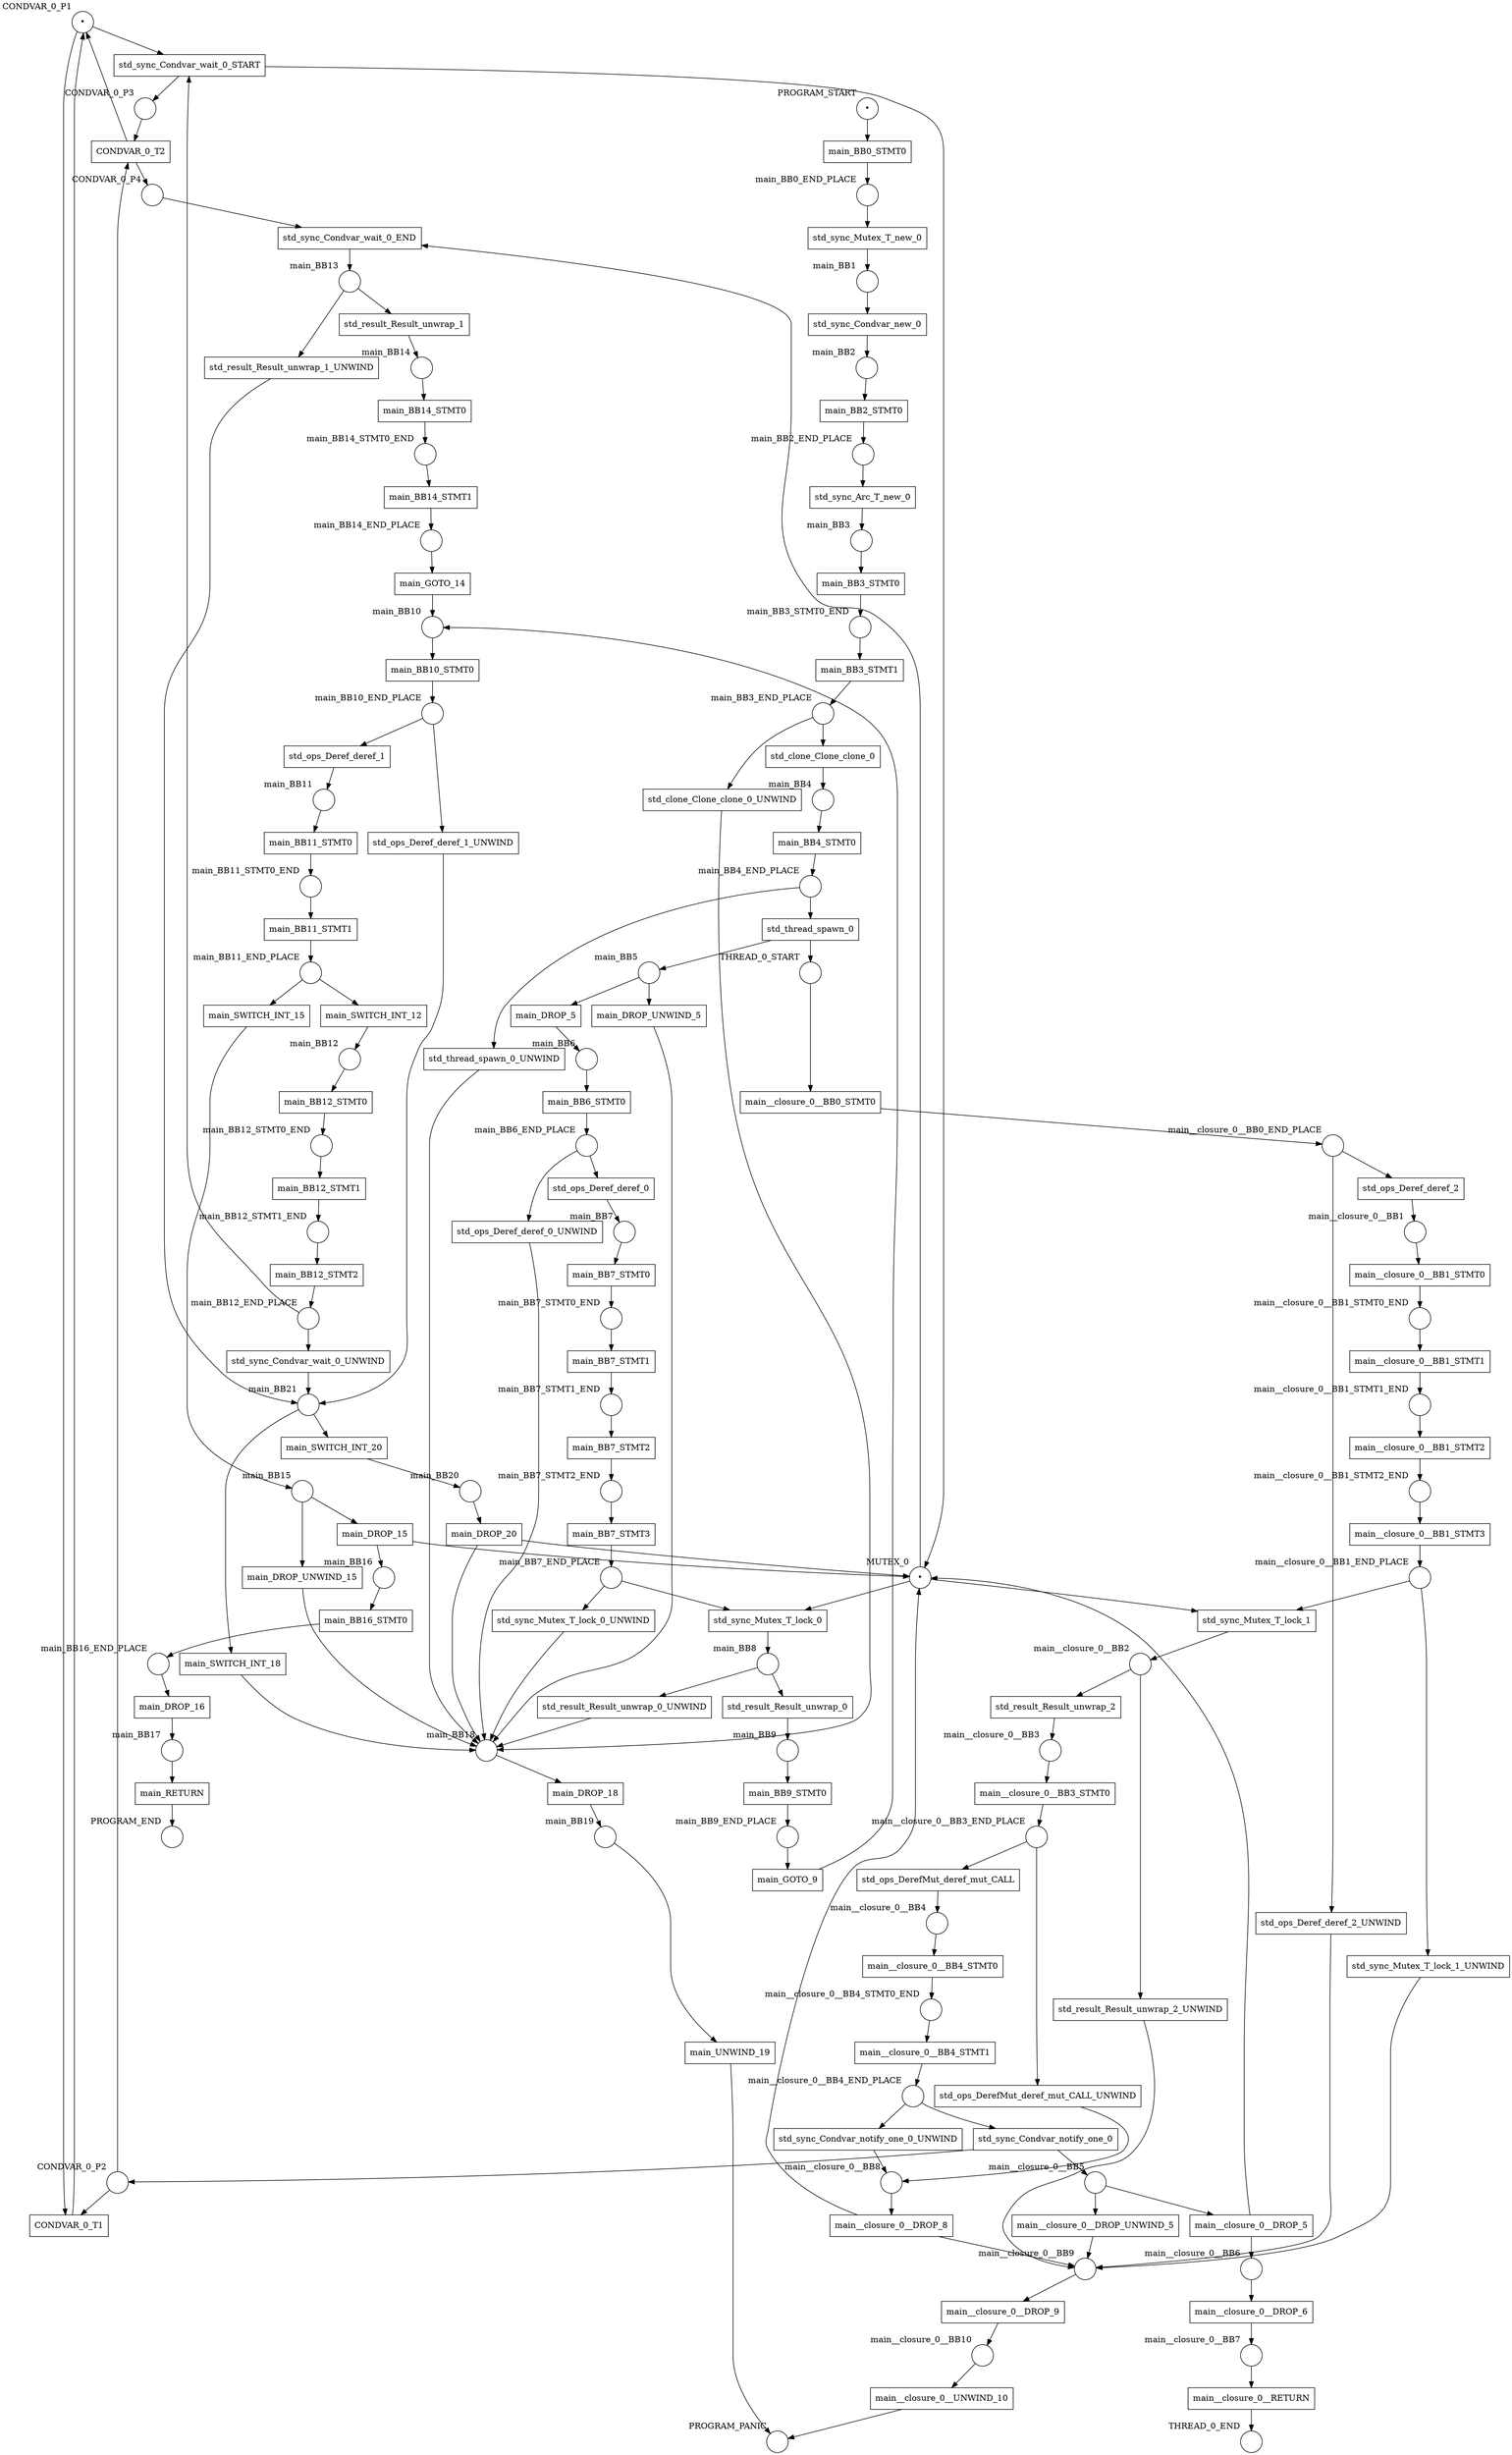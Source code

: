 digraph petrinet {
    CONDVAR_0_P1 [shape="circle" xlabel="CONDVAR_0_P1" label="•"];
    CONDVAR_0_P2 [shape="circle" xlabel="CONDVAR_0_P2" label=""];
    CONDVAR_0_P3 [shape="circle" xlabel="CONDVAR_0_P3" label=""];
    CONDVAR_0_P4 [shape="circle" xlabel="CONDVAR_0_P4" label=""];
    MUTEX_0 [shape="circle" xlabel="MUTEX_0" label="•"];
    PROGRAM_END [shape="circle" xlabel="PROGRAM_END" label=""];
    PROGRAM_PANIC [shape="circle" xlabel="PROGRAM_PANIC" label=""];
    PROGRAM_START [shape="circle" xlabel="PROGRAM_START" label="•"];
    THREAD_0_END [shape="circle" xlabel="THREAD_0_END" label=""];
    THREAD_0_START [shape="circle" xlabel="THREAD_0_START" label=""];
    main_BB0_END_PLACE [shape="circle" xlabel="main_BB0_END_PLACE" label=""];
    main_BB1 [shape="circle" xlabel="main_BB1" label=""];
    main_BB10 [shape="circle" xlabel="main_BB10" label=""];
    main_BB10_END_PLACE [shape="circle" xlabel="main_BB10_END_PLACE" label=""];
    main_BB11 [shape="circle" xlabel="main_BB11" label=""];
    main_BB11_END_PLACE [shape="circle" xlabel="main_BB11_END_PLACE" label=""];
    main_BB11_STMT0_END [shape="circle" xlabel="main_BB11_STMT0_END" label=""];
    main_BB12 [shape="circle" xlabel="main_BB12" label=""];
    main_BB12_END_PLACE [shape="circle" xlabel="main_BB12_END_PLACE" label=""];
    main_BB12_STMT0_END [shape="circle" xlabel="main_BB12_STMT0_END" label=""];
    main_BB12_STMT1_END [shape="circle" xlabel="main_BB12_STMT1_END" label=""];
    main_BB13 [shape="circle" xlabel="main_BB13" label=""];
    main_BB14 [shape="circle" xlabel="main_BB14" label=""];
    main_BB14_END_PLACE [shape="circle" xlabel="main_BB14_END_PLACE" label=""];
    main_BB14_STMT0_END [shape="circle" xlabel="main_BB14_STMT0_END" label=""];
    main_BB15 [shape="circle" xlabel="main_BB15" label=""];
    main_BB16 [shape="circle" xlabel="main_BB16" label=""];
    main_BB16_END_PLACE [shape="circle" xlabel="main_BB16_END_PLACE" label=""];
    main_BB17 [shape="circle" xlabel="main_BB17" label=""];
    main_BB18 [shape="circle" xlabel="main_BB18" label=""];
    main_BB19 [shape="circle" xlabel="main_BB19" label=""];
    main_BB2 [shape="circle" xlabel="main_BB2" label=""];
    main_BB20 [shape="circle" xlabel="main_BB20" label=""];
    main_BB21 [shape="circle" xlabel="main_BB21" label=""];
    main_BB2_END_PLACE [shape="circle" xlabel="main_BB2_END_PLACE" label=""];
    main_BB3 [shape="circle" xlabel="main_BB3" label=""];
    main_BB3_END_PLACE [shape="circle" xlabel="main_BB3_END_PLACE" label=""];
    main_BB3_STMT0_END [shape="circle" xlabel="main_BB3_STMT0_END" label=""];
    main_BB4 [shape="circle" xlabel="main_BB4" label=""];
    main_BB4_END_PLACE [shape="circle" xlabel="main_BB4_END_PLACE" label=""];
    main_BB5 [shape="circle" xlabel="main_BB5" label=""];
    main_BB6 [shape="circle" xlabel="main_BB6" label=""];
    main_BB6_END_PLACE [shape="circle" xlabel="main_BB6_END_PLACE" label=""];
    main_BB7 [shape="circle" xlabel="main_BB7" label=""];
    main_BB7_END_PLACE [shape="circle" xlabel="main_BB7_END_PLACE" label=""];
    main_BB7_STMT0_END [shape="circle" xlabel="main_BB7_STMT0_END" label=""];
    main_BB7_STMT1_END [shape="circle" xlabel="main_BB7_STMT1_END" label=""];
    main_BB7_STMT2_END [shape="circle" xlabel="main_BB7_STMT2_END" label=""];
    main_BB8 [shape="circle" xlabel="main_BB8" label=""];
    main_BB9 [shape="circle" xlabel="main_BB9" label=""];
    main_BB9_END_PLACE [shape="circle" xlabel="main_BB9_END_PLACE" label=""];
    main__closure_0__BB0_END_PLACE [shape="circle" xlabel="main__closure_0__BB0_END_PLACE" label=""];
    main__closure_0__BB1 [shape="circle" xlabel="main__closure_0__BB1" label=""];
    main__closure_0__BB10 [shape="circle" xlabel="main__closure_0__BB10" label=""];
    main__closure_0__BB1_END_PLACE [shape="circle" xlabel="main__closure_0__BB1_END_PLACE" label=""];
    main__closure_0__BB1_STMT0_END [shape="circle" xlabel="main__closure_0__BB1_STMT0_END" label=""];
    main__closure_0__BB1_STMT1_END [shape="circle" xlabel="main__closure_0__BB1_STMT1_END" label=""];
    main__closure_0__BB1_STMT2_END [shape="circle" xlabel="main__closure_0__BB1_STMT2_END" label=""];
    main__closure_0__BB2 [shape="circle" xlabel="main__closure_0__BB2" label=""];
    main__closure_0__BB3 [shape="circle" xlabel="main__closure_0__BB3" label=""];
    main__closure_0__BB3_END_PLACE [shape="circle" xlabel="main__closure_0__BB3_END_PLACE" label=""];
    main__closure_0__BB4 [shape="circle" xlabel="main__closure_0__BB4" label=""];
    main__closure_0__BB4_END_PLACE [shape="circle" xlabel="main__closure_0__BB4_END_PLACE" label=""];
    main__closure_0__BB4_STMT0_END [shape="circle" xlabel="main__closure_0__BB4_STMT0_END" label=""];
    main__closure_0__BB5 [shape="circle" xlabel="main__closure_0__BB5" label=""];
    main__closure_0__BB6 [shape="circle" xlabel="main__closure_0__BB6" label=""];
    main__closure_0__BB7 [shape="circle" xlabel="main__closure_0__BB7" label=""];
    main__closure_0__BB8 [shape="circle" xlabel="main__closure_0__BB8" label=""];
    main__closure_0__BB9 [shape="circle" xlabel="main__closure_0__BB9" label=""];
    CONDVAR_0_T1 [shape="box" xlabel="" label="CONDVAR_0_T1"];
    CONDVAR_0_T2 [shape="box" xlabel="" label="CONDVAR_0_T2"];
    main_BB0_STMT0 [shape="box" xlabel="" label="main_BB0_STMT0"];
    main_BB10_STMT0 [shape="box" xlabel="" label="main_BB10_STMT0"];
    main_BB11_STMT0 [shape="box" xlabel="" label="main_BB11_STMT0"];
    main_BB11_STMT1 [shape="box" xlabel="" label="main_BB11_STMT1"];
    main_BB12_STMT0 [shape="box" xlabel="" label="main_BB12_STMT0"];
    main_BB12_STMT1 [shape="box" xlabel="" label="main_BB12_STMT1"];
    main_BB12_STMT2 [shape="box" xlabel="" label="main_BB12_STMT2"];
    main_BB14_STMT0 [shape="box" xlabel="" label="main_BB14_STMT0"];
    main_BB14_STMT1 [shape="box" xlabel="" label="main_BB14_STMT1"];
    main_BB16_STMT0 [shape="box" xlabel="" label="main_BB16_STMT0"];
    main_BB2_STMT0 [shape="box" xlabel="" label="main_BB2_STMT0"];
    main_BB3_STMT0 [shape="box" xlabel="" label="main_BB3_STMT0"];
    main_BB3_STMT1 [shape="box" xlabel="" label="main_BB3_STMT1"];
    main_BB4_STMT0 [shape="box" xlabel="" label="main_BB4_STMT0"];
    main_BB6_STMT0 [shape="box" xlabel="" label="main_BB6_STMT0"];
    main_BB7_STMT0 [shape="box" xlabel="" label="main_BB7_STMT0"];
    main_BB7_STMT1 [shape="box" xlabel="" label="main_BB7_STMT1"];
    main_BB7_STMT2 [shape="box" xlabel="" label="main_BB7_STMT2"];
    main_BB7_STMT3 [shape="box" xlabel="" label="main_BB7_STMT3"];
    main_BB9_STMT0 [shape="box" xlabel="" label="main_BB9_STMT0"];
    main_DROP_15 [shape="box" xlabel="" label="main_DROP_15"];
    main_DROP_16 [shape="box" xlabel="" label="main_DROP_16"];
    main_DROP_18 [shape="box" xlabel="" label="main_DROP_18"];
    main_DROP_20 [shape="box" xlabel="" label="main_DROP_20"];
    main_DROP_5 [shape="box" xlabel="" label="main_DROP_5"];
    main_DROP_UNWIND_15 [shape="box" xlabel="" label="main_DROP_UNWIND_15"];
    main_DROP_UNWIND_5 [shape="box" xlabel="" label="main_DROP_UNWIND_5"];
    main_GOTO_14 [shape="box" xlabel="" label="main_GOTO_14"];
    main_GOTO_9 [shape="box" xlabel="" label="main_GOTO_9"];
    main_RETURN [shape="box" xlabel="" label="main_RETURN"];
    main_SWITCH_INT_12 [shape="box" xlabel="" label="main_SWITCH_INT_12"];
    main_SWITCH_INT_15 [shape="box" xlabel="" label="main_SWITCH_INT_15"];
    main_SWITCH_INT_18 [shape="box" xlabel="" label="main_SWITCH_INT_18"];
    main_SWITCH_INT_20 [shape="box" xlabel="" label="main_SWITCH_INT_20"];
    main_UNWIND_19 [shape="box" xlabel="" label="main_UNWIND_19"];
    main__closure_0__BB0_STMT0 [shape="box" xlabel="" label="main__closure_0__BB0_STMT0"];
    main__closure_0__BB1_STMT0 [shape="box" xlabel="" label="main__closure_0__BB1_STMT0"];
    main__closure_0__BB1_STMT1 [shape="box" xlabel="" label="main__closure_0__BB1_STMT1"];
    main__closure_0__BB1_STMT2 [shape="box" xlabel="" label="main__closure_0__BB1_STMT2"];
    main__closure_0__BB1_STMT3 [shape="box" xlabel="" label="main__closure_0__BB1_STMT3"];
    main__closure_0__BB3_STMT0 [shape="box" xlabel="" label="main__closure_0__BB3_STMT0"];
    main__closure_0__BB4_STMT0 [shape="box" xlabel="" label="main__closure_0__BB4_STMT0"];
    main__closure_0__BB4_STMT1 [shape="box" xlabel="" label="main__closure_0__BB4_STMT1"];
    main__closure_0__DROP_5 [shape="box" xlabel="" label="main__closure_0__DROP_5"];
    main__closure_0__DROP_6 [shape="box" xlabel="" label="main__closure_0__DROP_6"];
    main__closure_0__DROP_8 [shape="box" xlabel="" label="main__closure_0__DROP_8"];
    main__closure_0__DROP_9 [shape="box" xlabel="" label="main__closure_0__DROP_9"];
    main__closure_0__DROP_UNWIND_5 [shape="box" xlabel="" label="main__closure_0__DROP_UNWIND_5"];
    main__closure_0__RETURN [shape="box" xlabel="" label="main__closure_0__RETURN"];
    main__closure_0__UNWIND_10 [shape="box" xlabel="" label="main__closure_0__UNWIND_10"];
    std_clone_Clone_clone_0 [shape="box" xlabel="" label="std_clone_Clone_clone_0"];
    std_clone_Clone_clone_0_UNWIND [shape="box" xlabel="" label="std_clone_Clone_clone_0_UNWIND"];
    std_ops_DerefMut_deref_mut_CALL [shape="box" xlabel="" label="std_ops_DerefMut_deref_mut_CALL"];
    std_ops_DerefMut_deref_mut_CALL_UNWIND [shape="box" xlabel="" label="std_ops_DerefMut_deref_mut_CALL_UNWIND"];
    std_ops_Deref_deref_0 [shape="box" xlabel="" label="std_ops_Deref_deref_0"];
    std_ops_Deref_deref_0_UNWIND [shape="box" xlabel="" label="std_ops_Deref_deref_0_UNWIND"];
    std_ops_Deref_deref_1 [shape="box" xlabel="" label="std_ops_Deref_deref_1"];
    std_ops_Deref_deref_1_UNWIND [shape="box" xlabel="" label="std_ops_Deref_deref_1_UNWIND"];
    std_ops_Deref_deref_2 [shape="box" xlabel="" label="std_ops_Deref_deref_2"];
    std_ops_Deref_deref_2_UNWIND [shape="box" xlabel="" label="std_ops_Deref_deref_2_UNWIND"];
    std_result_Result_unwrap_0 [shape="box" xlabel="" label="std_result_Result_unwrap_0"];
    std_result_Result_unwrap_0_UNWIND [shape="box" xlabel="" label="std_result_Result_unwrap_0_UNWIND"];
    std_result_Result_unwrap_1 [shape="box" xlabel="" label="std_result_Result_unwrap_1"];
    std_result_Result_unwrap_1_UNWIND [shape="box" xlabel="" label="std_result_Result_unwrap_1_UNWIND"];
    std_result_Result_unwrap_2 [shape="box" xlabel="" label="std_result_Result_unwrap_2"];
    std_result_Result_unwrap_2_UNWIND [shape="box" xlabel="" label="std_result_Result_unwrap_2_UNWIND"];
    std_sync_Arc_T_new_0 [shape="box" xlabel="" label="std_sync_Arc_T_new_0"];
    std_sync_Condvar_new_0 [shape="box" xlabel="" label="std_sync_Condvar_new_0"];
    std_sync_Condvar_notify_one_0 [shape="box" xlabel="" label="std_sync_Condvar_notify_one_0"];
    std_sync_Condvar_notify_one_0_UNWIND [shape="box" xlabel="" label="std_sync_Condvar_notify_one_0_UNWIND"];
    std_sync_Condvar_wait_0_END [shape="box" xlabel="" label="std_sync_Condvar_wait_0_END"];
    std_sync_Condvar_wait_0_START [shape="box" xlabel="" label="std_sync_Condvar_wait_0_START"];
    std_sync_Condvar_wait_0_UNWIND [shape="box" xlabel="" label="std_sync_Condvar_wait_0_UNWIND"];
    std_sync_Mutex_T_lock_0 [shape="box" xlabel="" label="std_sync_Mutex_T_lock_0"];
    std_sync_Mutex_T_lock_0_UNWIND [shape="box" xlabel="" label="std_sync_Mutex_T_lock_0_UNWIND"];
    std_sync_Mutex_T_lock_1 [shape="box" xlabel="" label="std_sync_Mutex_T_lock_1"];
    std_sync_Mutex_T_lock_1_UNWIND [shape="box" xlabel="" label="std_sync_Mutex_T_lock_1_UNWIND"];
    std_sync_Mutex_T_new_0 [shape="box" xlabel="" label="std_sync_Mutex_T_new_0"];
    std_thread_spawn_0 [shape="box" xlabel="" label="std_thread_spawn_0"];
    std_thread_spawn_0_UNWIND [shape="box" xlabel="" label="std_thread_spawn_0_UNWIND"];
    CONDVAR_0_P1 -> CONDVAR_0_T1;
    CONDVAR_0_P1 -> std_sync_Condvar_wait_0_START;
    CONDVAR_0_P2 -> CONDVAR_0_T1;
    CONDVAR_0_P2 -> CONDVAR_0_T2;
    CONDVAR_0_P3 -> CONDVAR_0_T2;
    CONDVAR_0_P4 -> std_sync_Condvar_wait_0_END;
    MUTEX_0 -> std_sync_Condvar_wait_0_END;
    MUTEX_0 -> std_sync_Mutex_T_lock_0;
    MUTEX_0 -> std_sync_Mutex_T_lock_1;
    PROGRAM_START -> main_BB0_STMT0;
    THREAD_0_START -> main__closure_0__BB0_STMT0;
    main_BB0_END_PLACE -> std_sync_Mutex_T_new_0;
    main_BB1 -> std_sync_Condvar_new_0;
    main_BB10 -> main_BB10_STMT0;
    main_BB10_END_PLACE -> std_ops_Deref_deref_1;
    main_BB10_END_PLACE -> std_ops_Deref_deref_1_UNWIND;
    main_BB11 -> main_BB11_STMT0;
    main_BB11_END_PLACE -> main_SWITCH_INT_12;
    main_BB11_END_PLACE -> main_SWITCH_INT_15;
    main_BB11_STMT0_END -> main_BB11_STMT1;
    main_BB12 -> main_BB12_STMT0;
    main_BB12_END_PLACE -> std_sync_Condvar_wait_0_START;
    main_BB12_END_PLACE -> std_sync_Condvar_wait_0_UNWIND;
    main_BB12_STMT0_END -> main_BB12_STMT1;
    main_BB12_STMT1_END -> main_BB12_STMT2;
    main_BB13 -> std_result_Result_unwrap_1;
    main_BB13 -> std_result_Result_unwrap_1_UNWIND;
    main_BB14 -> main_BB14_STMT0;
    main_BB14_END_PLACE -> main_GOTO_14;
    main_BB14_STMT0_END -> main_BB14_STMT1;
    main_BB15 -> main_DROP_15;
    main_BB15 -> main_DROP_UNWIND_15;
    main_BB16 -> main_BB16_STMT0;
    main_BB16_END_PLACE -> main_DROP_16;
    main_BB17 -> main_RETURN;
    main_BB18 -> main_DROP_18;
    main_BB19 -> main_UNWIND_19;
    main_BB2 -> main_BB2_STMT0;
    main_BB20 -> main_DROP_20;
    main_BB21 -> main_SWITCH_INT_18;
    main_BB21 -> main_SWITCH_INT_20;
    main_BB2_END_PLACE -> std_sync_Arc_T_new_0;
    main_BB3 -> main_BB3_STMT0;
    main_BB3_END_PLACE -> std_clone_Clone_clone_0;
    main_BB3_END_PLACE -> std_clone_Clone_clone_0_UNWIND;
    main_BB3_STMT0_END -> main_BB3_STMT1;
    main_BB4 -> main_BB4_STMT0;
    main_BB4_END_PLACE -> std_thread_spawn_0;
    main_BB4_END_PLACE -> std_thread_spawn_0_UNWIND;
    main_BB5 -> main_DROP_5;
    main_BB5 -> main_DROP_UNWIND_5;
    main_BB6 -> main_BB6_STMT0;
    main_BB6_END_PLACE -> std_ops_Deref_deref_0;
    main_BB6_END_PLACE -> std_ops_Deref_deref_0_UNWIND;
    main_BB7 -> main_BB7_STMT0;
    main_BB7_END_PLACE -> std_sync_Mutex_T_lock_0;
    main_BB7_END_PLACE -> std_sync_Mutex_T_lock_0_UNWIND;
    main_BB7_STMT0_END -> main_BB7_STMT1;
    main_BB7_STMT1_END -> main_BB7_STMT2;
    main_BB7_STMT2_END -> main_BB7_STMT3;
    main_BB8 -> std_result_Result_unwrap_0;
    main_BB8 -> std_result_Result_unwrap_0_UNWIND;
    main_BB9 -> main_BB9_STMT0;
    main_BB9_END_PLACE -> main_GOTO_9;
    main__closure_0__BB0_END_PLACE -> std_ops_Deref_deref_2;
    main__closure_0__BB0_END_PLACE -> std_ops_Deref_deref_2_UNWIND;
    main__closure_0__BB1 -> main__closure_0__BB1_STMT0;
    main__closure_0__BB10 -> main__closure_0__UNWIND_10;
    main__closure_0__BB1_END_PLACE -> std_sync_Mutex_T_lock_1;
    main__closure_0__BB1_END_PLACE -> std_sync_Mutex_T_lock_1_UNWIND;
    main__closure_0__BB1_STMT0_END -> main__closure_0__BB1_STMT1;
    main__closure_0__BB1_STMT1_END -> main__closure_0__BB1_STMT2;
    main__closure_0__BB1_STMT2_END -> main__closure_0__BB1_STMT3;
    main__closure_0__BB2 -> std_result_Result_unwrap_2;
    main__closure_0__BB2 -> std_result_Result_unwrap_2_UNWIND;
    main__closure_0__BB3 -> main__closure_0__BB3_STMT0;
    main__closure_0__BB3_END_PLACE -> std_ops_DerefMut_deref_mut_CALL;
    main__closure_0__BB3_END_PLACE -> std_ops_DerefMut_deref_mut_CALL_UNWIND;
    main__closure_0__BB4 -> main__closure_0__BB4_STMT0;
    main__closure_0__BB4_END_PLACE -> std_sync_Condvar_notify_one_0;
    main__closure_0__BB4_END_PLACE -> std_sync_Condvar_notify_one_0_UNWIND;
    main__closure_0__BB4_STMT0_END -> main__closure_0__BB4_STMT1;
    main__closure_0__BB5 -> main__closure_0__DROP_5;
    main__closure_0__BB5 -> main__closure_0__DROP_UNWIND_5;
    main__closure_0__BB6 -> main__closure_0__DROP_6;
    main__closure_0__BB7 -> main__closure_0__RETURN;
    main__closure_0__BB8 -> main__closure_0__DROP_8;
    main__closure_0__BB9 -> main__closure_0__DROP_9;
    CONDVAR_0_T1 -> CONDVAR_0_P1;
    CONDVAR_0_T2 -> CONDVAR_0_P1;
    CONDVAR_0_T2 -> CONDVAR_0_P4;
    main_BB0_STMT0 -> main_BB0_END_PLACE;
    main_BB10_STMT0 -> main_BB10_END_PLACE;
    main_BB11_STMT0 -> main_BB11_STMT0_END;
    main_BB11_STMT1 -> main_BB11_END_PLACE;
    main_BB12_STMT0 -> main_BB12_STMT0_END;
    main_BB12_STMT1 -> main_BB12_STMT1_END;
    main_BB12_STMT2 -> main_BB12_END_PLACE;
    main_BB14_STMT0 -> main_BB14_STMT0_END;
    main_BB14_STMT1 -> main_BB14_END_PLACE;
    main_BB16_STMT0 -> main_BB16_END_PLACE;
    main_BB2_STMT0 -> main_BB2_END_PLACE;
    main_BB3_STMT0 -> main_BB3_STMT0_END;
    main_BB3_STMT1 -> main_BB3_END_PLACE;
    main_BB4_STMT0 -> main_BB4_END_PLACE;
    main_BB6_STMT0 -> main_BB6_END_PLACE;
    main_BB7_STMT0 -> main_BB7_STMT0_END;
    main_BB7_STMT1 -> main_BB7_STMT1_END;
    main_BB7_STMT2 -> main_BB7_STMT2_END;
    main_BB7_STMT3 -> main_BB7_END_PLACE;
    main_BB9_STMT0 -> main_BB9_END_PLACE;
    main_DROP_15 -> MUTEX_0;
    main_DROP_15 -> main_BB16;
    main_DROP_16 -> main_BB17;
    main_DROP_18 -> main_BB19;
    main_DROP_20 -> MUTEX_0;
    main_DROP_20 -> main_BB18;
    main_DROP_5 -> main_BB6;
    main_DROP_UNWIND_15 -> main_BB18;
    main_DROP_UNWIND_5 -> main_BB18;
    main_GOTO_14 -> main_BB10;
    main_GOTO_9 -> main_BB10;
    main_RETURN -> PROGRAM_END;
    main_SWITCH_INT_12 -> main_BB12;
    main_SWITCH_INT_15 -> main_BB15;
    main_SWITCH_INT_18 -> main_BB18;
    main_SWITCH_INT_20 -> main_BB20;
    main_UNWIND_19 -> PROGRAM_PANIC;
    main__closure_0__BB0_STMT0 -> main__closure_0__BB0_END_PLACE;
    main__closure_0__BB1_STMT0 -> main__closure_0__BB1_STMT0_END;
    main__closure_0__BB1_STMT1 -> main__closure_0__BB1_STMT1_END;
    main__closure_0__BB1_STMT2 -> main__closure_0__BB1_STMT2_END;
    main__closure_0__BB1_STMT3 -> main__closure_0__BB1_END_PLACE;
    main__closure_0__BB3_STMT0 -> main__closure_0__BB3_END_PLACE;
    main__closure_0__BB4_STMT0 -> main__closure_0__BB4_STMT0_END;
    main__closure_0__BB4_STMT1 -> main__closure_0__BB4_END_PLACE;
    main__closure_0__DROP_5 -> MUTEX_0;
    main__closure_0__DROP_5 -> main__closure_0__BB6;
    main__closure_0__DROP_6 -> main__closure_0__BB7;
    main__closure_0__DROP_8 -> MUTEX_0;
    main__closure_0__DROP_8 -> main__closure_0__BB9;
    main__closure_0__DROP_9 -> main__closure_0__BB10;
    main__closure_0__DROP_UNWIND_5 -> main__closure_0__BB9;
    main__closure_0__RETURN -> THREAD_0_END;
    main__closure_0__UNWIND_10 -> PROGRAM_PANIC;
    std_clone_Clone_clone_0 -> main_BB4;
    std_clone_Clone_clone_0_UNWIND -> main_BB18;
    std_ops_DerefMut_deref_mut_CALL -> main__closure_0__BB4;
    std_ops_DerefMut_deref_mut_CALL_UNWIND -> main__closure_0__BB8;
    std_ops_Deref_deref_0 -> main_BB7;
    std_ops_Deref_deref_0_UNWIND -> main_BB18;
    std_ops_Deref_deref_1 -> main_BB11;
    std_ops_Deref_deref_1_UNWIND -> main_BB21;
    std_ops_Deref_deref_2 -> main__closure_0__BB1;
    std_ops_Deref_deref_2_UNWIND -> main__closure_0__BB9;
    std_result_Result_unwrap_0 -> main_BB9;
    std_result_Result_unwrap_0_UNWIND -> main_BB18;
    std_result_Result_unwrap_1 -> main_BB14;
    std_result_Result_unwrap_1_UNWIND -> main_BB21;
    std_result_Result_unwrap_2 -> main__closure_0__BB3;
    std_result_Result_unwrap_2_UNWIND -> main__closure_0__BB9;
    std_sync_Arc_T_new_0 -> main_BB3;
    std_sync_Condvar_new_0 -> main_BB2;
    std_sync_Condvar_notify_one_0 -> CONDVAR_0_P2;
    std_sync_Condvar_notify_one_0 -> main__closure_0__BB5;
    std_sync_Condvar_notify_one_0_UNWIND -> main__closure_0__BB8;
    std_sync_Condvar_wait_0_END -> main_BB13;
    std_sync_Condvar_wait_0_START -> CONDVAR_0_P3;
    std_sync_Condvar_wait_0_START -> MUTEX_0;
    std_sync_Condvar_wait_0_UNWIND -> main_BB21;
    std_sync_Mutex_T_lock_0 -> main_BB8;
    std_sync_Mutex_T_lock_0_UNWIND -> main_BB18;
    std_sync_Mutex_T_lock_1 -> main__closure_0__BB2;
    std_sync_Mutex_T_lock_1_UNWIND -> main__closure_0__BB9;
    std_sync_Mutex_T_new_0 -> main_BB1;
    std_thread_spawn_0 -> THREAD_0_START;
    std_thread_spawn_0 -> main_BB5;
    std_thread_spawn_0_UNWIND -> main_BB18;
}
